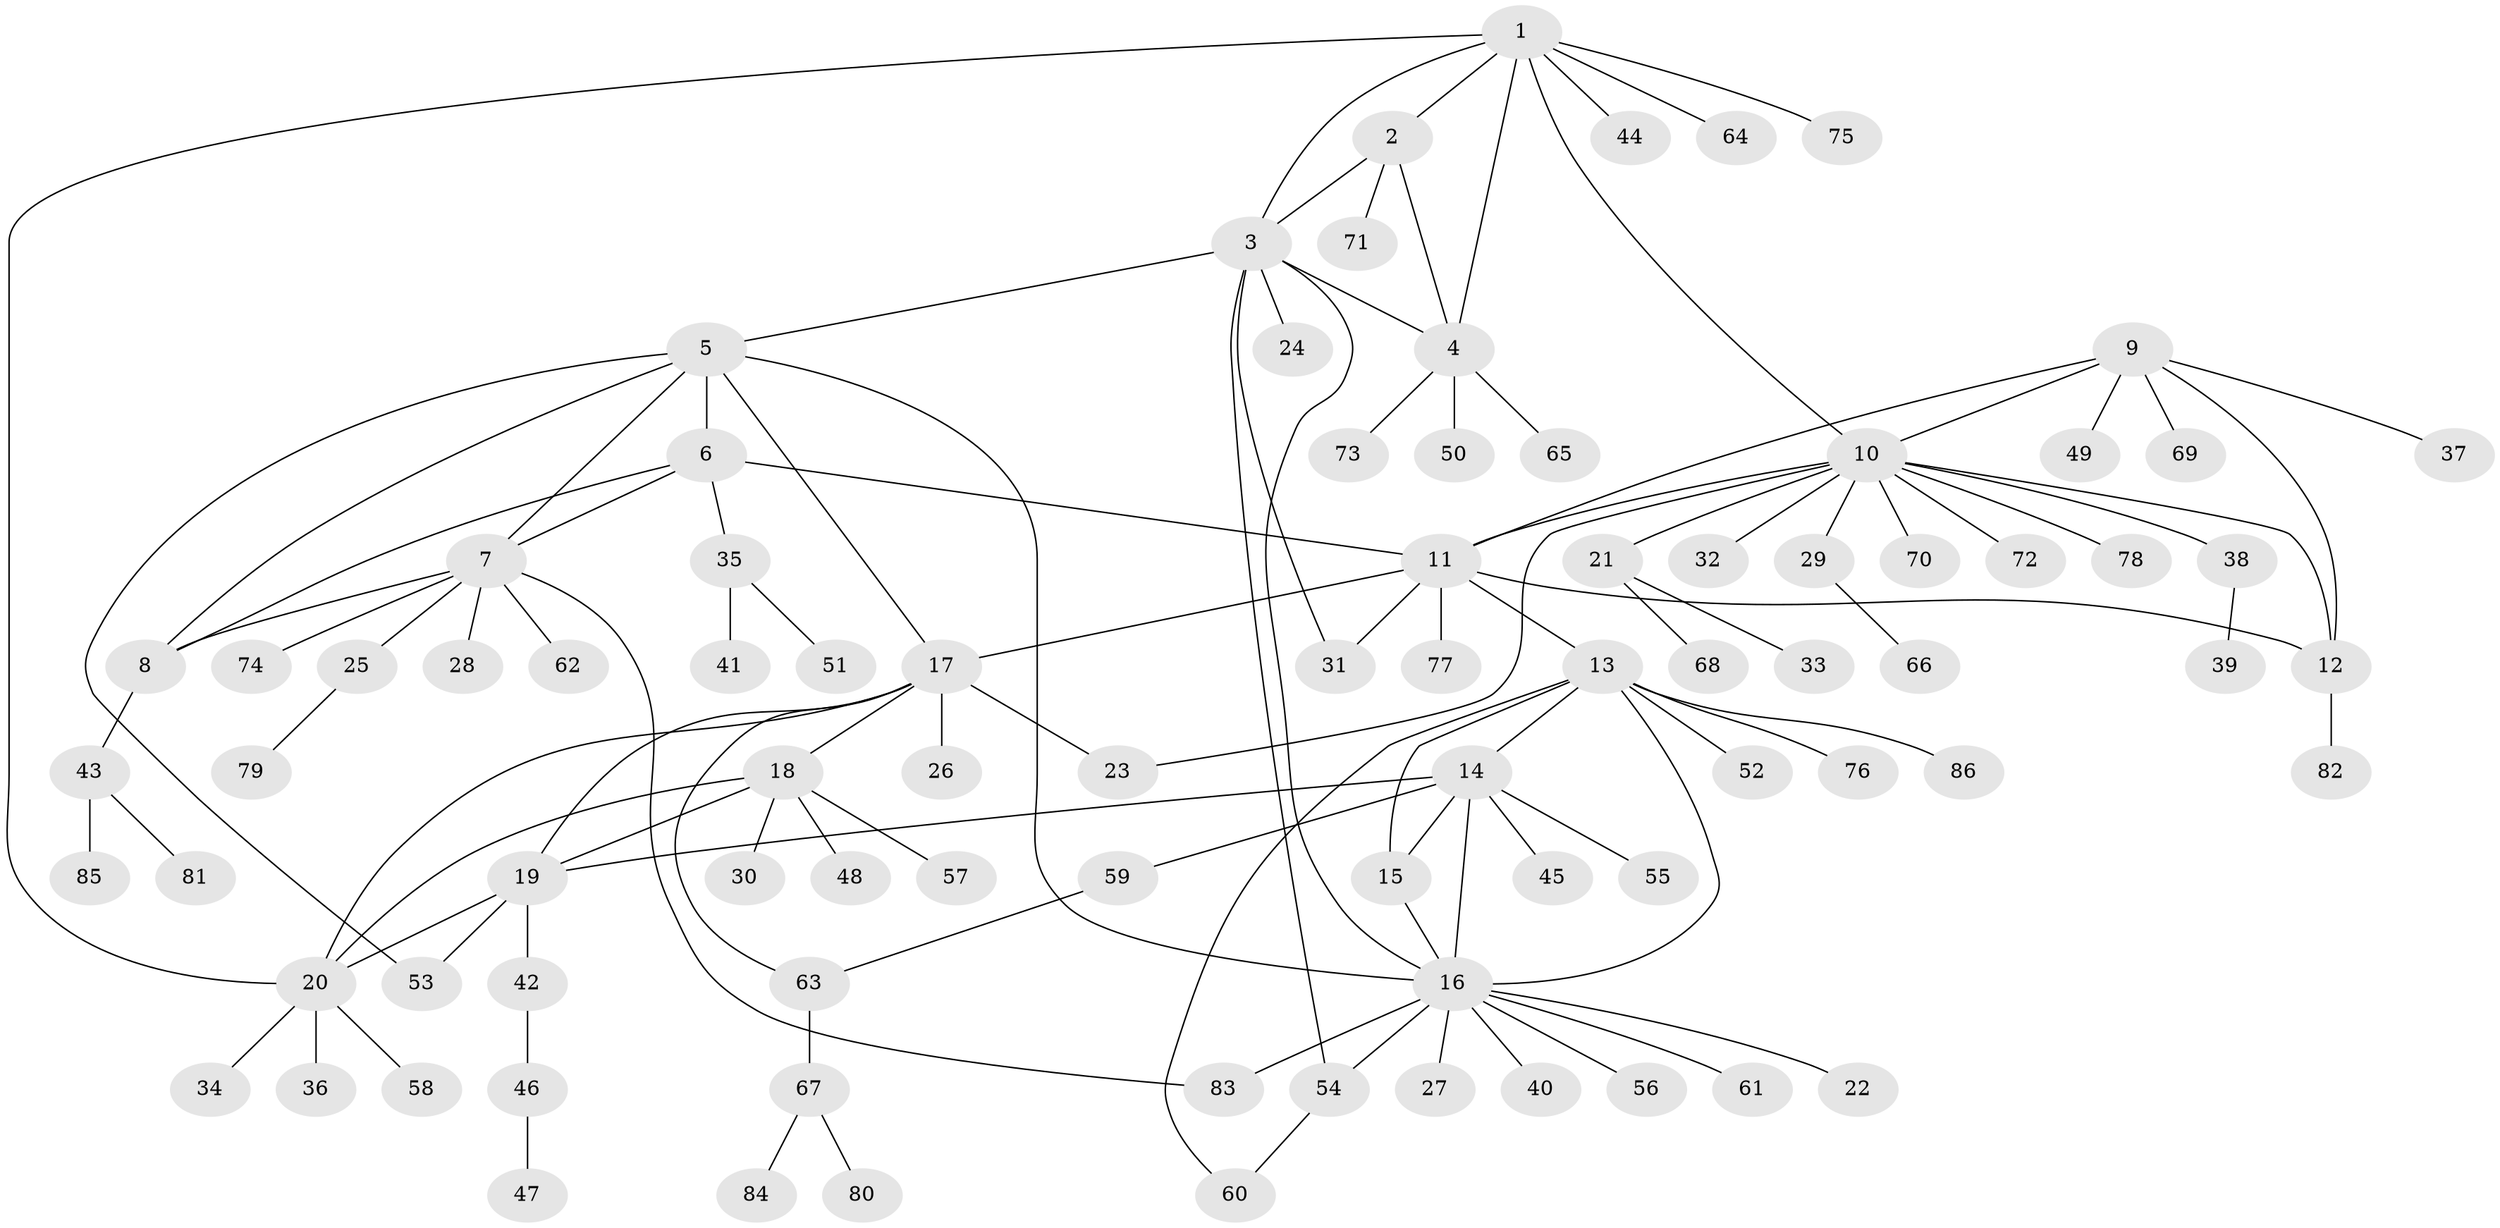 // coarse degree distribution, {7: 0.015873015873015872, 3: 0.047619047619047616, 8: 0.015873015873015872, 5: 0.07936507936507936, 6: 0.06349206349206349, 11: 0.015873015873015872, 14: 0.015873015873015872, 15: 0.015873015873015872, 2: 0.1746031746031746, 1: 0.5555555555555556}
// Generated by graph-tools (version 1.1) at 2025/24/03/03/25 07:24:15]
// undirected, 86 vertices, 113 edges
graph export_dot {
graph [start="1"]
  node [color=gray90,style=filled];
  1;
  2;
  3;
  4;
  5;
  6;
  7;
  8;
  9;
  10;
  11;
  12;
  13;
  14;
  15;
  16;
  17;
  18;
  19;
  20;
  21;
  22;
  23;
  24;
  25;
  26;
  27;
  28;
  29;
  30;
  31;
  32;
  33;
  34;
  35;
  36;
  37;
  38;
  39;
  40;
  41;
  42;
  43;
  44;
  45;
  46;
  47;
  48;
  49;
  50;
  51;
  52;
  53;
  54;
  55;
  56;
  57;
  58;
  59;
  60;
  61;
  62;
  63;
  64;
  65;
  66;
  67;
  68;
  69;
  70;
  71;
  72;
  73;
  74;
  75;
  76;
  77;
  78;
  79;
  80;
  81;
  82;
  83;
  84;
  85;
  86;
  1 -- 2;
  1 -- 3;
  1 -- 4;
  1 -- 10;
  1 -- 20;
  1 -- 44;
  1 -- 64;
  1 -- 75;
  2 -- 3;
  2 -- 4;
  2 -- 71;
  3 -- 4;
  3 -- 5;
  3 -- 16;
  3 -- 24;
  3 -- 31;
  3 -- 54;
  4 -- 50;
  4 -- 65;
  4 -- 73;
  5 -- 6;
  5 -- 7;
  5 -- 8;
  5 -- 16;
  5 -- 17;
  5 -- 53;
  6 -- 7;
  6 -- 8;
  6 -- 11;
  6 -- 35;
  7 -- 8;
  7 -- 25;
  7 -- 28;
  7 -- 62;
  7 -- 74;
  7 -- 83;
  8 -- 43;
  9 -- 10;
  9 -- 11;
  9 -- 12;
  9 -- 37;
  9 -- 49;
  9 -- 69;
  10 -- 11;
  10 -- 12;
  10 -- 21;
  10 -- 23;
  10 -- 29;
  10 -- 32;
  10 -- 38;
  10 -- 70;
  10 -- 72;
  10 -- 78;
  11 -- 12;
  11 -- 13;
  11 -- 17;
  11 -- 31;
  11 -- 77;
  12 -- 82;
  13 -- 14;
  13 -- 15;
  13 -- 16;
  13 -- 52;
  13 -- 60;
  13 -- 76;
  13 -- 86;
  14 -- 15;
  14 -- 16;
  14 -- 19;
  14 -- 45;
  14 -- 55;
  14 -- 59;
  15 -- 16;
  16 -- 22;
  16 -- 27;
  16 -- 40;
  16 -- 54;
  16 -- 56;
  16 -- 61;
  16 -- 83;
  17 -- 18;
  17 -- 19;
  17 -- 20;
  17 -- 23;
  17 -- 26;
  17 -- 63;
  18 -- 19;
  18 -- 20;
  18 -- 30;
  18 -- 48;
  18 -- 57;
  19 -- 20;
  19 -- 42;
  19 -- 53;
  20 -- 34;
  20 -- 36;
  20 -- 58;
  21 -- 33;
  21 -- 68;
  25 -- 79;
  29 -- 66;
  35 -- 41;
  35 -- 51;
  38 -- 39;
  42 -- 46;
  43 -- 81;
  43 -- 85;
  46 -- 47;
  54 -- 60;
  59 -- 63;
  63 -- 67;
  67 -- 80;
  67 -- 84;
}
